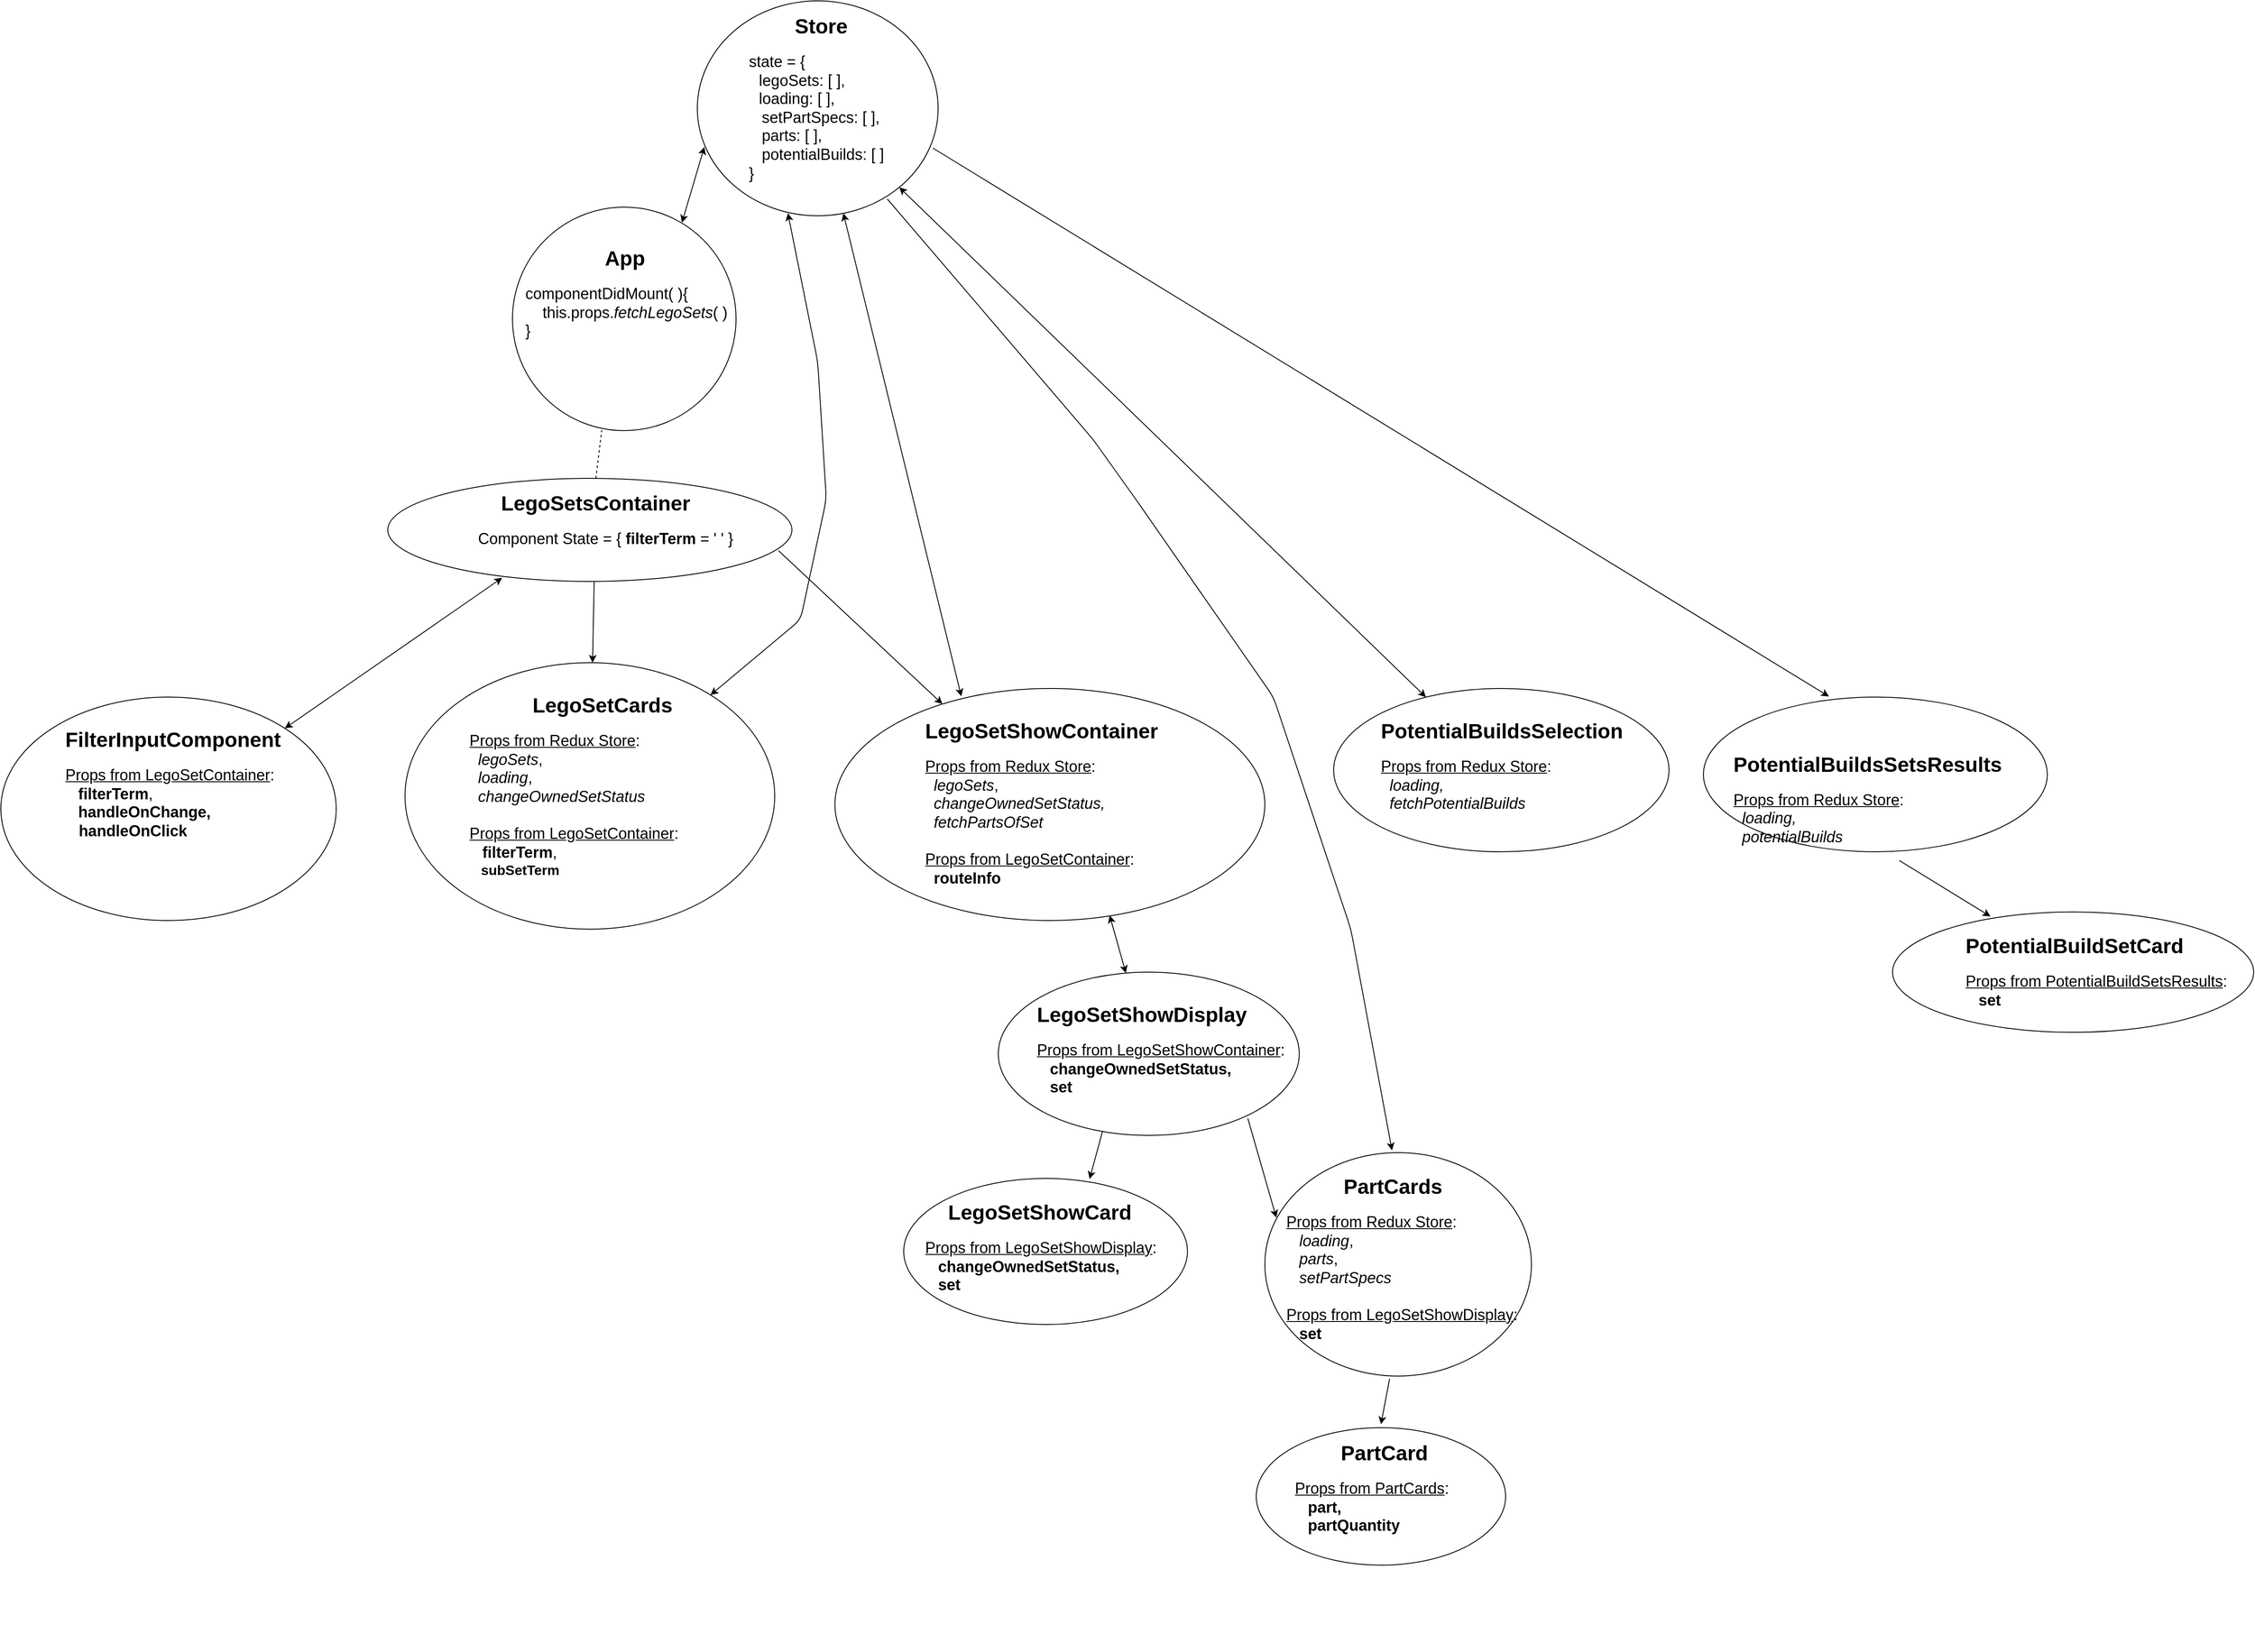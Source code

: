<mxfile>
    <diagram id="YLBKpWUhR1QM-lBdZ5C1" name="Page-1">
        <mxGraphModel dx="1831" dy="471" grid="1" gridSize="10" guides="1" tooltips="1" connect="1" arrows="1" fold="1" page="1" pageScale="1" pageWidth="850" pageHeight="1100" math="0" shadow="0">
            <root>
                <mxCell id="0"/>
                <mxCell id="1" parent="0"/>
                <mxCell id="16" value="" style="ellipse;whiteSpace=wrap;html=1;" parent="1" vertex="1">
                    <mxGeometry x="550" y="10" width="280" height="250" as="geometry"/>
                </mxCell>
                <mxCell id="17" value="&lt;h1&gt;&amp;nbsp; &amp;nbsp; &amp;nbsp; &amp;nbsp; Store&lt;/h1&gt;&lt;div&gt;&lt;font&gt;&lt;font style=&quot;font-size: 18px&quot;&gt;&lt;span style=&quot;text-align: center&quot;&gt;state =&amp;nbsp;&lt;/span&gt;&lt;span style=&quot;text-align: center&quot;&gt;{&lt;/span&gt;&lt;br style=&quot;text-align: center&quot;&gt;&lt;/font&gt;&lt;span style=&quot;text-align: center ; font-size: 14px&quot;&gt;&amp;nbsp; &amp;nbsp;&lt;/span&gt;&lt;span style=&quot;text-align: center&quot;&gt;&lt;font style=&quot;font-size: 18px&quot;&gt;legoSets: [ ],&lt;/font&gt;&lt;/span&gt;&lt;br style=&quot;text-align: center&quot;&gt;&lt;span style=&quot;text-align: center ; font-size: 14px&quot;&gt;&amp;nbsp; &amp;nbsp;&lt;/span&gt;&lt;span style=&quot;text-align: center&quot;&gt;&lt;font style=&quot;font-size: 18px&quot;&gt;loading: [ ],&lt;/font&gt;&lt;/span&gt;&lt;br style=&quot;text-align: center&quot;&gt;&lt;font style=&quot;font-size: 18px&quot;&gt;&lt;span style=&quot;text-align: center&quot;&gt;&amp;nbsp; &amp;nbsp;setPartSpecs: [ ],&lt;/span&gt;&lt;br style=&quot;text-align: center&quot;&gt;&lt;/font&gt;&lt;font style=&quot;font-size: 18px&quot;&gt;&lt;span style=&quot;text-align: center&quot;&gt;&amp;nbsp; &amp;nbsp;parts: [ ],&lt;/span&gt;&lt;br style=&quot;text-align: center&quot;&gt;&lt;/font&gt;&lt;font style=&quot;font-size: 18px&quot;&gt;&lt;span style=&quot;text-align: center&quot;&gt;&amp;nbsp; &amp;nbsp;potentialBuilds: [ ]&lt;/span&gt;&lt;br style=&quot;text-align: center&quot;&gt;&lt;/font&gt;&lt;span style=&quot;text-align: center&quot;&gt;&lt;font style=&quot;font-size: 18px&quot;&gt;}&lt;/font&gt;&lt;/span&gt;&lt;/font&gt;&lt;br&gt;&lt;/div&gt;" style="text;html=1;strokeColor=none;fillColor=none;spacing=5;spacingTop=-20;whiteSpace=wrap;overflow=hidden;rounded=0;" parent="1" vertex="1">
                    <mxGeometry x="605" y="20" width="190" height="210" as="geometry"/>
                </mxCell>
                <mxCell id="18" value="" style="ellipse;whiteSpace=wrap;html=1;" parent="1" vertex="1">
                    <mxGeometry x="190" y="565.46" width="470" height="120" as="geometry"/>
                </mxCell>
                <mxCell id="19" value="&lt;h1&gt;&amp;nbsp; &amp;nbsp; &amp;nbsp; &amp;nbsp; &amp;nbsp; &amp;nbsp; &amp;nbsp; &amp;nbsp; &amp;nbsp; &amp;nbsp;LegoSetsContainer&lt;/h1&gt;&lt;div&gt;&amp;nbsp; &amp;nbsp; &amp;nbsp; &amp;nbsp; &amp;nbsp; &amp;nbsp; &amp;nbsp; &amp;nbsp; &amp;nbsp; &amp;nbsp; &amp;nbsp; &amp;nbsp; &amp;nbsp; &amp;nbsp; &amp;nbsp; &lt;font style=&quot;font-size: 18px&quot;&gt;Component S&lt;font&gt;tate = {&amp;nbsp;&lt;/font&gt;&lt;span&gt;&lt;b&gt;filterTerm&lt;/b&gt;&lt;/span&gt;&lt;span&gt; = ' '&amp;nbsp;&lt;/span&gt;&lt;span&gt;}&lt;/span&gt;&lt;/font&gt;&lt;/div&gt;" style="text;html=1;strokeColor=none;fillColor=none;spacing=5;spacingTop=-20;whiteSpace=wrap;overflow=hidden;rounded=0;" parent="1" vertex="1">
                    <mxGeometry x="190" y="575.46" width="460" height="80" as="geometry"/>
                </mxCell>
                <mxCell id="21" value="" style="endArrow=none;dashed=1;html=1;entryX=0.399;entryY=0.999;entryDx=0;entryDy=0;entryPerimeter=0;" parent="1" source="18" target="25" edge="1">
                    <mxGeometry width="50" height="50" relative="1" as="geometry">
                        <mxPoint x="490" y="584.46" as="sourcePoint"/>
                        <mxPoint x="416.64" y="530" as="targetPoint"/>
                    </mxGeometry>
                </mxCell>
                <mxCell id="22" value="" style="ellipse;whiteSpace=wrap;html=1;" parent="1" vertex="1">
                    <mxGeometry x="-260" y="820" width="390" height="260" as="geometry"/>
                </mxCell>
                <mxCell id="23" value="&lt;h1&gt;FilterInputComponent&lt;/h1&gt;&lt;div&gt;&lt;div&gt;&lt;font style=&quot;font-size: 18px&quot;&gt;&lt;u&gt;Props from LegoSetContainer&lt;/u&gt;:&lt;br&gt;&lt;/font&gt;&lt;/div&gt;&lt;div&gt;&lt;font style=&quot;font-size: 18px&quot;&gt;&lt;i&gt;&amp;nbsp; &amp;nbsp;&lt;/i&gt;&lt;b&gt;filterTerm&lt;/b&gt;,&amp;nbsp;&lt;/font&gt;&lt;/div&gt;&lt;div&gt;&lt;font style=&quot;font-size: 18px&quot;&gt;&lt;i&gt;&amp;nbsp; &amp;nbsp;&lt;/i&gt;&lt;/font&gt;&lt;span&gt;&lt;b&gt;&lt;font style=&quot;font-size: 18px&quot;&gt;handleOnChange&lt;/font&gt;&lt;/b&gt;&lt;/span&gt;&lt;span&gt;&lt;b&gt;&lt;font style=&quot;font-size: 18px&quot;&gt;,&lt;/font&gt;&lt;/b&gt;&lt;span style=&quot;font-size: 14px&quot;&gt;&amp;nbsp;&lt;/span&gt;&lt;/span&gt;&lt;/div&gt;&lt;/div&gt;&lt;div&gt;&lt;span&gt;&lt;span style=&quot;font-size: 14px&quot;&gt;&amp;nbsp; &amp;nbsp;&amp;nbsp;&lt;/span&gt;&lt;font style=&quot;font-size: 18px&quot;&gt;&lt;b&gt;handleOnClick&lt;/b&gt;&lt;/font&gt;&lt;/span&gt;&lt;/div&gt;" style="text;html=1;strokeColor=none;fillColor=none;spacing=5;spacingTop=-20;whiteSpace=wrap;overflow=hidden;rounded=0;" parent="1" vertex="1">
                    <mxGeometry x="-190" y="850" width="280" height="200" as="geometry"/>
                </mxCell>
                <mxCell id="24" value="" style="endArrow=classic;startArrow=classic;html=1;entryX=0.283;entryY=0.965;entryDx=0;entryDy=0;entryPerimeter=0;" parent="1" source="22" target="18" edge="1">
                    <mxGeometry width="50" height="50" relative="1" as="geometry">
                        <mxPoint x="720" y="680" as="sourcePoint"/>
                        <mxPoint x="610" y="690" as="targetPoint"/>
                    </mxGeometry>
                </mxCell>
                <mxCell id="25" value="" style="ellipse;whiteSpace=wrap;html=1;aspect=fixed;" parent="1" vertex="1">
                    <mxGeometry x="335" y="250" width="260" height="260" as="geometry"/>
                </mxCell>
                <mxCell id="26" value="&lt;h1&gt;&amp;nbsp; &amp;nbsp; &amp;nbsp; &amp;nbsp; &amp;nbsp; &amp;nbsp; &amp;nbsp; App&lt;/h1&gt;&lt;div&gt;&lt;font style=&quot;font-size: 18px&quot;&gt;componentDidMount( ){&lt;/font&gt;&lt;/div&gt;&lt;div&gt;&lt;font style=&quot;font-size: 18px&quot;&gt;&amp;nbsp; &amp;nbsp; this.props.&lt;i&gt;fetchLegoSets&lt;/i&gt;( )&lt;/font&gt;&lt;/div&gt;&lt;div&gt;&lt;font style=&quot;font-size: 18px&quot;&gt;}&lt;/font&gt;&lt;/div&gt;" style="text;html=1;strokeColor=none;fillColor=none;spacing=5;spacingTop=-20;whiteSpace=wrap;overflow=hidden;rounded=0;" parent="1" vertex="1">
                    <mxGeometry x="345" y="290" width="260" height="140" as="geometry"/>
                </mxCell>
                <mxCell id="28" value="" style="ellipse;whiteSpace=wrap;html=1;" parent="1" vertex="1">
                    <mxGeometry x="210" y="780" width="430" height="310" as="geometry"/>
                </mxCell>
                <mxCell id="29" value="" style="endArrow=classic;startArrow=classic;html=1;entryX=0.029;entryY=0.68;entryDx=0;entryDy=0;entryPerimeter=0;exitX=0.758;exitY=0.069;exitDx=0;exitDy=0;exitPerimeter=0;" parent="1" source="25" target="16" edge="1">
                    <mxGeometry width="50" height="50" relative="1" as="geometry">
                        <mxPoint x="575" y="650" as="sourcePoint"/>
                        <mxPoint x="601" y="229.75" as="targetPoint"/>
                    </mxGeometry>
                </mxCell>
                <mxCell id="30" value="" style="endArrow=classic;startArrow=classic;html=1;exitX=0.376;exitY=0.988;exitDx=0;exitDy=0;exitPerimeter=0;" parent="1" source="16" target="28" edge="1">
                    <mxGeometry width="50" height="50" relative="1" as="geometry">
                        <mxPoint x="580" y="660" as="sourcePoint"/>
                        <mxPoint x="630" y="610" as="targetPoint"/>
                        <Array as="points">
                            <mxPoint x="690" y="430"/>
                            <mxPoint x="700" y="590"/>
                            <mxPoint x="670" y="730"/>
                        </Array>
                    </mxGeometry>
                </mxCell>
                <mxCell id="31" value="&lt;h1&gt;&amp;nbsp; &amp;nbsp; &amp;nbsp; &amp;nbsp; &amp;nbsp; &amp;nbsp;LegoSetCards&lt;/h1&gt;&lt;div&gt;&lt;font style=&quot;font-size: 18px&quot;&gt;&lt;u&gt;Props from Redux Store&lt;/u&gt;:&amp;nbsp;&lt;/font&gt;&lt;/div&gt;&lt;div&gt;&lt;font style=&quot;font-size: 18px&quot;&gt;&amp;nbsp; &lt;i&gt;legoSets&lt;/i&gt;,&lt;/font&gt;&lt;/div&gt;&lt;div&gt;&lt;font style=&quot;font-size: 18px&quot;&gt;&amp;nbsp; &lt;i&gt;loading&lt;/i&gt;,&lt;/font&gt;&lt;/div&gt;&lt;div&gt;&lt;font style=&quot;font-size: 18px&quot;&gt;&amp;nbsp; &lt;i&gt;changeOwnedSetStatus&lt;/i&gt;&lt;/font&gt;&lt;/div&gt;&lt;div&gt;&lt;font style=&quot;font-size: 18px&quot;&gt;&amp;nbsp; &amp;nbsp;&lt;/font&gt;&lt;/div&gt;&lt;div&gt;&lt;font style=&quot;font-size: 18px&quot;&gt;&lt;u&gt;Props from LegoSetContainer&lt;/u&gt;:&lt;br&gt;&lt;/font&gt;&lt;/div&gt;&lt;div&gt;&lt;font style=&quot;font-size: 18px&quot;&gt;&lt;i&gt;&amp;nbsp; &amp;nbsp;&lt;/i&gt;&lt;span&gt;&lt;b&gt;filterTerm&lt;/b&gt;&lt;/span&gt;&lt;span&gt;,&amp;nbsp;&lt;/span&gt;&lt;/font&gt;&lt;/div&gt;&lt;div&gt;&lt;font size=&quot;3&quot;&gt;&lt;i&gt;&amp;nbsp; &amp;nbsp;&lt;/i&gt;&lt;span&gt;&lt;b&gt;subSetTerm&lt;/b&gt;&lt;/span&gt;&lt;span&gt;&amp;nbsp;&lt;/span&gt;&lt;/font&gt;&lt;/div&gt;" style="text;html=1;strokeColor=none;fillColor=none;spacing=5;spacingTop=-20;whiteSpace=wrap;overflow=hidden;rounded=0;" parent="1" vertex="1">
                    <mxGeometry x="280" y="810" width="390" height="320" as="geometry"/>
                </mxCell>
                <mxCell id="32" value="" style="endArrow=classic;html=1;" parent="1" target="28" edge="1">
                    <mxGeometry width="50" height="50" relative="1" as="geometry">
                        <mxPoint x="430" y="686" as="sourcePoint"/>
                        <mxPoint x="740" y="690" as="targetPoint"/>
                    </mxGeometry>
                </mxCell>
                <mxCell id="33" value="" style="ellipse;whiteSpace=wrap;html=1;" parent="1" vertex="1">
                    <mxGeometry x="710" y="810" width="500" height="270" as="geometry"/>
                </mxCell>
                <mxCell id="34" value="&lt;h1&gt;LegoSetShowContainer&lt;/h1&gt;&lt;div&gt;&lt;div&gt;&lt;font style=&quot;font-size: 18px&quot;&gt;&lt;u&gt;Props from Redux Store&lt;/u&gt;:&amp;nbsp;&lt;/font&gt;&lt;/div&gt;&lt;div&gt;&lt;font style=&quot;font-size: 18px&quot;&gt;&amp;nbsp;&amp;nbsp;&lt;i&gt;legoSets&lt;/i&gt;,&lt;/font&gt;&lt;/div&gt;&lt;/div&gt;&lt;div&gt;&lt;font style=&quot;font-size: 18px&quot;&gt;&amp;nbsp; &lt;i&gt;changeOwnedSetStatus,&lt;/i&gt;&lt;/font&gt;&lt;/div&gt;&lt;div&gt;&lt;font style=&quot;font-size: 18px&quot;&gt;&lt;i&gt;&amp;nbsp; fetchPartsOfSet&lt;/i&gt;&lt;/font&gt;&lt;/div&gt;&lt;div&gt;&lt;font style=&quot;font-size: 18px&quot;&gt;&lt;i&gt;&lt;br&gt;&lt;/i&gt;&lt;/font&gt;&lt;/div&gt;&lt;div&gt;&lt;font style=&quot;font-size: 18px&quot;&gt;&lt;u&gt;Props from LegoSetContainer&lt;/u&gt;:&lt;i&gt;&lt;br&gt;&lt;/i&gt;&lt;/font&gt;&lt;/div&gt;&lt;div&gt;&lt;font style=&quot;font-size: 18px&quot;&gt;&amp;nbsp; &lt;b&gt;routeInfo&lt;/b&gt;&lt;/font&gt;&lt;/div&gt;" style="text;html=1;strokeColor=none;fillColor=none;spacing=5;spacingTop=-20;whiteSpace=wrap;overflow=hidden;rounded=0;" parent="1" vertex="1">
                    <mxGeometry x="810" y="840" width="310" height="220" as="geometry"/>
                </mxCell>
                <mxCell id="35" value="" style="endArrow=classic;html=1;exitX=0.967;exitY=0.702;exitDx=0;exitDy=0;exitPerimeter=0;" parent="1" source="18" target="33" edge="1">
                    <mxGeometry width="50" height="50" relative="1" as="geometry">
                        <mxPoint x="890" y="730" as="sourcePoint"/>
                        <mxPoint x="940" y="680" as="targetPoint"/>
                    </mxGeometry>
                </mxCell>
                <mxCell id="36" value="" style="endArrow=classic;startArrow=classic;html=1;exitX=0.294;exitY=0.034;exitDx=0;exitDy=0;exitPerimeter=0;" parent="1" source="33" target="16" edge="1">
                    <mxGeometry width="50" height="50" relative="1" as="geometry">
                        <mxPoint x="770" y="520" as="sourcePoint"/>
                        <mxPoint x="820" y="470" as="targetPoint"/>
                    </mxGeometry>
                </mxCell>
                <mxCell id="41" value="" style="ellipse;whiteSpace=wrap;html=1;" parent="1" vertex="1">
                    <mxGeometry x="1290" y="810" width="390" height="190" as="geometry"/>
                </mxCell>
                <mxCell id="42" value="&lt;h1&gt;PotentialBuildsSelection&amp;nbsp;&lt;/h1&gt;&lt;h1&gt;&lt;div style=&quot;font-size: 12px ; font-weight: 400&quot;&gt;&lt;div&gt;&lt;font style=&quot;font-size: 18px&quot;&gt;&lt;u&gt;Props from Redux Store&lt;/u&gt;:&amp;nbsp;&lt;/font&gt;&lt;/div&gt;&lt;div&gt;&lt;font style=&quot;font-size: 18px&quot;&gt;&amp;nbsp; &lt;i&gt;loading,&lt;/i&gt;&lt;/font&gt;&lt;/div&gt;&lt;/div&gt;&lt;div style=&quot;font-size: 12px ; font-weight: 400&quot;&gt;&lt;font style=&quot;font-size: 18px&quot;&gt;&amp;nbsp;&lt;/font&gt;&lt;i style=&quot;font-size: 18px&quot;&gt;&amp;nbsp;fetchPotentialBuilds&lt;/i&gt;&lt;/div&gt;&lt;/h1&gt;&lt;div&gt;&lt;span style=&quot;font-size: 18px ; font-weight: normal&quot;&gt;&lt;br&gt;&lt;/span&gt;&lt;/div&gt;&lt;div&gt;&lt;span style=&quot;font-size: 18px ; font-weight: normal&quot;&gt;&lt;br&gt;&lt;/span&gt;&lt;/div&gt;" style="text;html=1;strokeColor=none;fillColor=none;spacing=5;spacingTop=-20;whiteSpace=wrap;overflow=hidden;rounded=0;" parent="1" vertex="1">
                    <mxGeometry x="1340" y="840" width="320" height="130" as="geometry"/>
                </mxCell>
                <mxCell id="43" value="" style="endArrow=classic;startArrow=classic;html=1;" parent="1" source="16" target="41" edge="1">
                    <mxGeometry width="50" height="50" relative="1" as="geometry">
                        <mxPoint x="1270" y="730" as="sourcePoint"/>
                        <mxPoint x="1320" y="680" as="targetPoint"/>
                    </mxGeometry>
                </mxCell>
                <mxCell id="44" value="" style="ellipse;whiteSpace=wrap;html=1;" parent="1" vertex="1">
                    <mxGeometry x="1720" y="820" width="400" height="180" as="geometry"/>
                </mxCell>
                <mxCell id="45" value="&lt;h1&gt;&amp;nbsp; PotentialBuildsSetsResults&amp;nbsp;&lt;/h1&gt;&lt;h1&gt;&lt;div style=&quot;font-size: 12px ; font-weight: 400&quot;&gt;&lt;div&gt;&lt;font style=&quot;font-size: 18px&quot;&gt;&lt;u&gt;Props from Redux Store&lt;/u&gt;:&amp;nbsp;&lt;/font&gt;&lt;/div&gt;&lt;div&gt;&lt;font style=&quot;font-size: 18px&quot;&gt;&amp;nbsp;&amp;nbsp;&lt;/font&gt;&lt;i style=&quot;font-size: 18px&quot;&gt;loading,&lt;/i&gt;&lt;/div&gt;&lt;/div&gt;&lt;div style=&quot;font-size: 12px ; font-weight: 400&quot;&gt;&lt;font style=&quot;font-size: 18px&quot;&gt;&amp;nbsp;&amp;nbsp;&lt;i&gt;potentialBuilds&lt;/i&gt;&lt;/font&gt;&lt;/div&gt;&lt;/h1&gt;&lt;div&gt;&lt;span style=&quot;font-size: 18px ; font-weight: normal&quot;&gt;&lt;br&gt;&lt;/span&gt;&lt;/div&gt;&lt;div&gt;&lt;span style=&quot;font-size: 18px ; font-weight: normal&quot;&gt;&lt;br&gt;&lt;/span&gt;&lt;/div&gt;" style="text;html=1;strokeColor=none;fillColor=none;spacing=5;spacingTop=-20;whiteSpace=wrap;overflow=hidden;rounded=0;" parent="1" vertex="1">
                    <mxGeometry x="1750" y="850" width="340" height="160" as="geometry"/>
                </mxCell>
                <mxCell id="47" style="edgeStyle=orthogonalEdgeStyle;rounded=0;orthogonalLoop=1;jettySize=auto;html=1;exitX=0.5;exitY=1;exitDx=0;exitDy=0;" parent="1" source="44" target="44" edge="1">
                    <mxGeometry relative="1" as="geometry"/>
                </mxCell>
                <mxCell id="48" value="" style="endArrow=classic;html=1;entryX=0.365;entryY=-0.004;entryDx=0;entryDy=0;entryPerimeter=0;exitX=0.978;exitY=0.685;exitDx=0;exitDy=0;exitPerimeter=0;" parent="1" source="16" target="44" edge="1">
                    <mxGeometry width="50" height="50" relative="1" as="geometry">
                        <mxPoint x="1080" y="530" as="sourcePoint"/>
                        <mxPoint x="1130" y="480" as="targetPoint"/>
                    </mxGeometry>
                </mxCell>
                <mxCell id="49" value="" style="ellipse;whiteSpace=wrap;html=1;" parent="1" vertex="1">
                    <mxGeometry x="1940" y="1070" width="420" height="140" as="geometry"/>
                </mxCell>
                <mxCell id="50" value="&lt;h1&gt;PotentialBuildSetCard&lt;/h1&gt;&lt;div&gt;&lt;div&gt;&lt;font style=&quot;font-size: 18px&quot;&gt;&lt;u&gt;Props from PotentialBuildSetsResults&lt;/u&gt;:&lt;i&gt;&lt;br&gt;&lt;/i&gt;&lt;/font&gt;&lt;/div&gt;&lt;/div&gt;&lt;div&gt;&lt;font style=&quot;font-size: 18px&quot;&gt;&amp;nbsp; &amp;nbsp;&lt;b&gt;set&lt;/b&gt;&lt;/font&gt;&lt;/div&gt;" style="text;html=1;strokeColor=none;fillColor=none;spacing=5;spacingTop=-20;whiteSpace=wrap;overflow=hidden;rounded=0;" parent="1" vertex="1">
                    <mxGeometry x="2020" y="1090" width="330" height="120" as="geometry"/>
                </mxCell>
                <mxCell id="51" value="" style="endArrow=classic;html=1;entryX=0.271;entryY=0.037;entryDx=0;entryDy=0;entryPerimeter=0;exitX=0.582;exitY=1.001;exitDx=0;exitDy=0;exitPerimeter=0;" parent="1" source="45" target="49" edge="1">
                    <mxGeometry width="50" height="50" relative="1" as="geometry">
                        <mxPoint x="1610" y="1250" as="sourcePoint"/>
                        <mxPoint x="1660" y="1200" as="targetPoint"/>
                    </mxGeometry>
                </mxCell>
                <mxCell id="52" value="" style="ellipse;whiteSpace=wrap;html=1;" parent="1" vertex="1">
                    <mxGeometry x="900" y="1140" width="350" height="190" as="geometry"/>
                </mxCell>
                <mxCell id="53" value="&lt;h1&gt;LegoSetShowDisplay&lt;/h1&gt;&lt;div&gt;&lt;div&gt;&lt;font style=&quot;font-size: 18px&quot;&gt;&lt;u&gt;Props from LegoSetShowContainer&lt;/u&gt;:&lt;/font&gt;&lt;/div&gt;&lt;/div&gt;&lt;div&gt;&lt;font style=&quot;font-size: 18px&quot;&gt;&lt;b&gt;&amp;nbsp; &amp;nbsp;changeOwnedSetStatus,&lt;/b&gt;&lt;/font&gt;&lt;/div&gt;&lt;div&gt;&lt;font style=&quot;font-size: 18px&quot;&gt;&lt;b&gt;&amp;nbsp; &amp;nbsp;set&lt;/b&gt;&lt;/font&gt;&lt;/div&gt;&lt;div&gt;&lt;font style=&quot;font-size: 18px&quot;&gt;&lt;b&gt;&lt;br&gt;&lt;/b&gt;&lt;/font&gt;&lt;/div&gt;&lt;div&gt;&lt;font style=&quot;font-size: 18px&quot;&gt;&lt;br&gt;&lt;/font&gt;&lt;/div&gt;" style="text;html=1;strokeColor=none;fillColor=none;spacing=5;spacingTop=-20;whiteSpace=wrap;overflow=hidden;rounded=0;" parent="1" vertex="1">
                    <mxGeometry x="940" y="1170" width="300" height="120" as="geometry"/>
                </mxCell>
                <mxCell id="54" value="" style="endArrow=classic;startArrow=classic;html=1;entryX=0.639;entryY=0.978;entryDx=0;entryDy=0;entryPerimeter=0;" parent="1" source="52" target="33" edge="1">
                    <mxGeometry width="50" height="50" relative="1" as="geometry">
                        <mxPoint x="1080" y="1250" as="sourcePoint"/>
                        <mxPoint x="1130" y="1200" as="targetPoint"/>
                    </mxGeometry>
                </mxCell>
                <mxCell id="56" value="" style="ellipse;whiteSpace=wrap;html=1;" parent="1" vertex="1">
                    <mxGeometry x="1210" y="1350" width="310" height="260" as="geometry"/>
                </mxCell>
                <mxCell id="57" value="" style="ellipse;whiteSpace=wrap;html=1;" parent="1" vertex="1">
                    <mxGeometry x="790" y="1380" width="330" height="170" as="geometry"/>
                </mxCell>
                <mxCell id="58" value="&lt;h1&gt;&amp;nbsp; &amp;nbsp; LegoSetShowCard&lt;/h1&gt;&lt;div&gt;&lt;div&gt;&lt;div&gt;&lt;font style=&quot;font-size: 18px&quot;&gt;&lt;u&gt;Props from LegoSetShowDisplay&lt;/u&gt;:&lt;i&gt;&lt;br&gt;&lt;/i&gt;&lt;/font&gt;&lt;/div&gt;&lt;/div&gt;&lt;div&gt;&lt;font style=&quot;font-size: 18px&quot;&gt;&amp;nbsp; &amp;nbsp;&lt;/font&gt;&lt;b style=&quot;font-size: 18px&quot;&gt;changeOwnedSetStatus,&lt;/b&gt;&lt;/div&gt;&lt;div&gt;&lt;b style=&quot;font-size: 18px&quot;&gt;&amp;nbsp; &amp;nbsp;set&lt;/b&gt;&lt;/div&gt;&lt;/div&gt;&lt;div&gt;&lt;font style=&quot;font-size: 18px&quot;&gt;&lt;b&gt;&lt;br&gt;&lt;/b&gt;&lt;/font&gt;&lt;/div&gt;" style="text;html=1;strokeColor=none;fillColor=none;spacing=5;spacingTop=-20;whiteSpace=wrap;overflow=hidden;rounded=0;" parent="1" vertex="1">
                    <mxGeometry x="810" y="1400" width="310" height="135" as="geometry"/>
                </mxCell>
                <mxCell id="59" value="" style="endArrow=classic;html=1;entryX=0.655;entryY=0.004;entryDx=0;entryDy=0;entryPerimeter=0;exitX=0.346;exitY=0.977;exitDx=0;exitDy=0;exitPerimeter=0;" parent="1" source="52" target="57" edge="1">
                    <mxGeometry width="50" height="50" relative="1" as="geometry">
                        <mxPoint x="1080" y="1250" as="sourcePoint"/>
                        <mxPoint x="1130" y="1200" as="targetPoint"/>
                    </mxGeometry>
                </mxCell>
                <mxCell id="60" style="edgeStyle=orthogonalEdgeStyle;rounded=0;orthogonalLoop=1;jettySize=auto;html=1;exitX=0.5;exitY=1;exitDx=0;exitDy=0;" parent="1" source="53" target="53" edge="1">
                    <mxGeometry relative="1" as="geometry"/>
                </mxCell>
                <mxCell id="61" value="&lt;h1&gt;&amp;nbsp; &amp;nbsp; &amp;nbsp; &amp;nbsp; &amp;nbsp; PartCards&lt;/h1&gt;&lt;div&gt;&lt;div&gt;&lt;div&gt;&lt;font style=&quot;font-size: 18px&quot;&gt;&lt;u&gt;Props from Redux Store&lt;/u&gt;:&amp;nbsp;&lt;/font&gt;&lt;/div&gt;&lt;div&gt;&lt;font style=&quot;font-size: 18px&quot;&gt;&lt;span&gt;&amp;nbsp; &amp;nbsp;&lt;i&gt;loading&lt;/i&gt;,&amp;nbsp;&lt;/span&gt;&lt;/font&gt;&lt;/div&gt;&lt;div&gt;&lt;font style=&quot;font-size: 18px&quot;&gt;&lt;span&gt;&lt;i&gt;&amp;nbsp; &amp;nbsp;par&lt;/i&gt;&lt;/span&gt;&lt;i&gt;ts&lt;/i&gt;&lt;span&gt;,&lt;/span&gt;&lt;/font&gt;&lt;/div&gt;&lt;div&gt;&lt;font style=&quot;font-size: 18px&quot;&gt;&lt;span&gt;&amp;nbsp; &amp;nbsp;&lt;i&gt;setPartSpecs&lt;/i&gt;&lt;/span&gt;&lt;/font&gt;&lt;/div&gt;&lt;div&gt;&lt;font style=&quot;font-size: 18px&quot;&gt;&lt;span&gt;&lt;i&gt;&lt;br&gt;&lt;/i&gt;&lt;/span&gt;&lt;/font&gt;&lt;/div&gt;&lt;div&gt;&lt;font style=&quot;font-size: 18px&quot;&gt;&lt;u&gt;Props from LegoSetShowDisplay&lt;/u&gt;:&lt;i&gt;&lt;br&gt;&lt;/i&gt;&lt;/font&gt;&lt;/div&gt;&lt;/div&gt;&lt;div&gt;&lt;font style=&quot;font-size: 18px&quot;&gt;&amp;nbsp; &amp;nbsp;&lt;b&gt;set&lt;/b&gt;&lt;/font&gt;&lt;/div&gt;&lt;/div&gt;&lt;div&gt;&lt;font style=&quot;font-size: 18px&quot;&gt;&lt;b&gt;&lt;br&gt;&lt;/b&gt;&lt;/font&gt;&lt;/div&gt;" style="text;html=1;strokeColor=none;fillColor=none;spacing=5;spacingTop=-20;whiteSpace=wrap;overflow=hidden;rounded=0;" parent="1" vertex="1">
                    <mxGeometry x="1230" y="1370" width="300" height="210" as="geometry"/>
                </mxCell>
                <mxCell id="62" value="" style="endArrow=classic;html=1;entryX=0.043;entryY=0.291;entryDx=0;entryDy=0;entryPerimeter=0;exitX=0.829;exitY=0.895;exitDx=0;exitDy=0;exitPerimeter=0;" parent="1" source="52" target="56" edge="1">
                    <mxGeometry width="50" height="50" relative="1" as="geometry">
                        <mxPoint x="1080" y="1250" as="sourcePoint"/>
                        <mxPoint x="1130" y="1200" as="targetPoint"/>
                    </mxGeometry>
                </mxCell>
                <mxCell id="63" value="" style="ellipse;whiteSpace=wrap;html=1;" parent="1" vertex="1">
                    <mxGeometry x="1200" y="1670" width="290" height="160" as="geometry"/>
                </mxCell>
                <mxCell id="64" value="&lt;h1&gt;&amp;nbsp; &amp;nbsp; &amp;nbsp; &amp;nbsp; PartCard&lt;/h1&gt;&lt;div&gt;&lt;div&gt;&lt;div&gt;&lt;font style=&quot;font-size: 18px&quot;&gt;&lt;u&gt;Props from PartCards&lt;/u&gt;:&lt;i&gt;&lt;br&gt;&lt;/i&gt;&lt;/font&gt;&lt;/div&gt;&lt;/div&gt;&lt;div&gt;&lt;font style=&quot;font-size: 18px&quot;&gt;&amp;nbsp; &amp;nbsp;&lt;b&gt;part,&lt;/b&gt;&lt;/font&gt;&lt;/div&gt;&lt;/div&gt;&lt;div&gt;&lt;font style=&quot;font-size: 18px&quot;&gt;&lt;b&gt;&amp;nbsp; &amp;nbsp;partQuantity&lt;/b&gt;&lt;/font&gt;&lt;/div&gt;" style="text;html=1;strokeColor=none;fillColor=none;spacing=5;spacingTop=-20;whiteSpace=wrap;overflow=hidden;rounded=0;" parent="1" vertex="1">
                    <mxGeometry x="1240" y="1680" width="300" height="250" as="geometry"/>
                </mxCell>
                <mxCell id="65" value="" style="endArrow=classic;html=1;exitX=0.468;exitY=1.012;exitDx=0;exitDy=0;exitPerimeter=0;" parent="1" source="56" edge="1">
                    <mxGeometry width="50" height="50" relative="1" as="geometry">
                        <mxPoint x="990" y="1690" as="sourcePoint"/>
                        <mxPoint x="1345" y="1666" as="targetPoint"/>
                    </mxGeometry>
                </mxCell>
                <mxCell id="66" value="" style="endArrow=classic;html=1;entryX=0.477;entryY=-0.01;entryDx=0;entryDy=0;entryPerimeter=0;exitX=0.789;exitY=0.922;exitDx=0;exitDy=0;exitPerimeter=0;" parent="1" source="16" target="56" edge="1">
                    <mxGeometry width="50" height="50" relative="1" as="geometry">
                        <mxPoint x="1380" y="850" as="sourcePoint"/>
                        <mxPoint x="1430" y="800" as="targetPoint"/>
                        <Array as="points">
                            <mxPoint x="1010" y="520"/>
                            <mxPoint x="1060" y="590"/>
                            <mxPoint x="1220" y="820"/>
                            <mxPoint x="1310" y="1090"/>
                        </Array>
                    </mxGeometry>
                </mxCell>
            </root>
        </mxGraphModel>
    </diagram>
</mxfile>